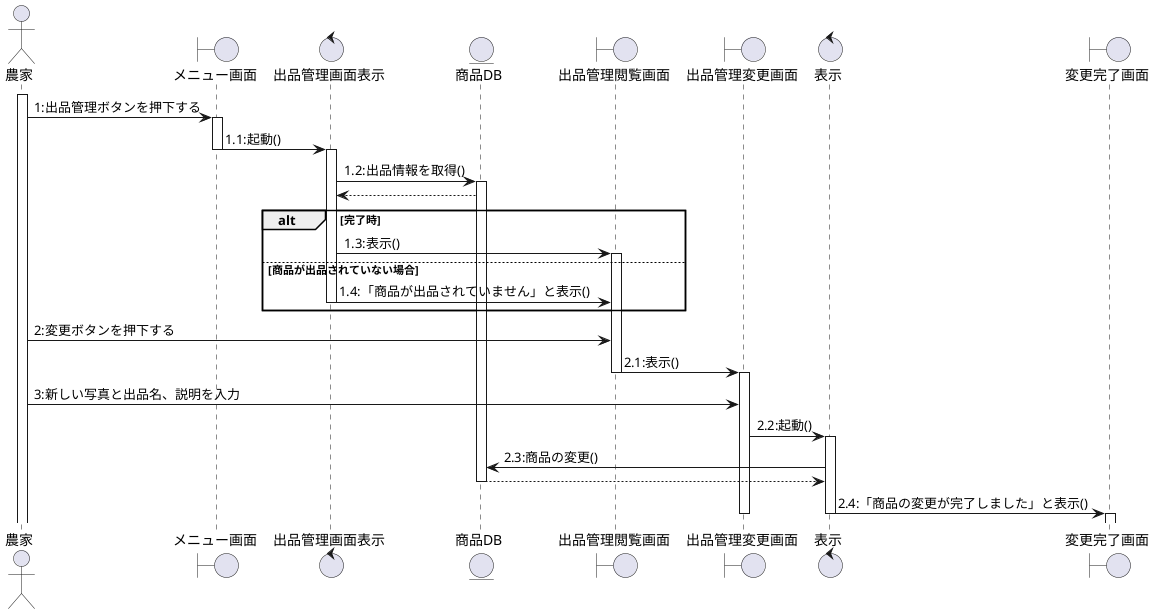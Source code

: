 出品管理変更
@startuml
actor 農家
boundary メニュー画面
control 出品管理画面表示
entity 商品DB
boundary 出品管理閲覧画面
boundary 出品管理変更画面
control 表示
boundary 変更完了画面

activate 農家
農家 -> メニュー画面:1:出品管理ボタンを押下する
activate メニュー画面
メニュー画面 -> 出品管理画面表示:1.1:起動()
deactivate メニュー画面
activate 出品管理画面表示

出品管理画面表示 -> 商品DB:1.2:出品情報を取得()
activate 商品DB
商品DB --> 出品管理画面表示

alt 完了時
出品管理画面表示 -> 出品管理閲覧画面:1.3:表示()
activate 出品管理閲覧画面

else 商品が出品されていない場合
出品管理画面表示 -> 出品管理閲覧画面:1.4:「商品が出品されていません」と表示()
deactivate 出品管理画面表示
end

農家 -> 出品管理閲覧画面:2:変更ボタンを押下する
出品管理閲覧画面 -> 出品管理変更画面:2.1:表示()
deactivate 出品管理閲覧画面
activate 出品管理変更画面


農家 -> 出品管理変更画面:3:新しい写真と出品名、説明を入力
出品管理変更画面 -> 表示:2.2:起動()
activate 表示
表示 -> 商品DB:2.3:商品の変更()
商品DB --> 表示
deactivate 商品DB
表示 -> 変更完了画面:2.4:「商品の変更が完了しました」と表示()
deactivate 表示
activate 変更完了画面
deactivate 出品管理変更画面
deactivate 変更完了画面

@enduml